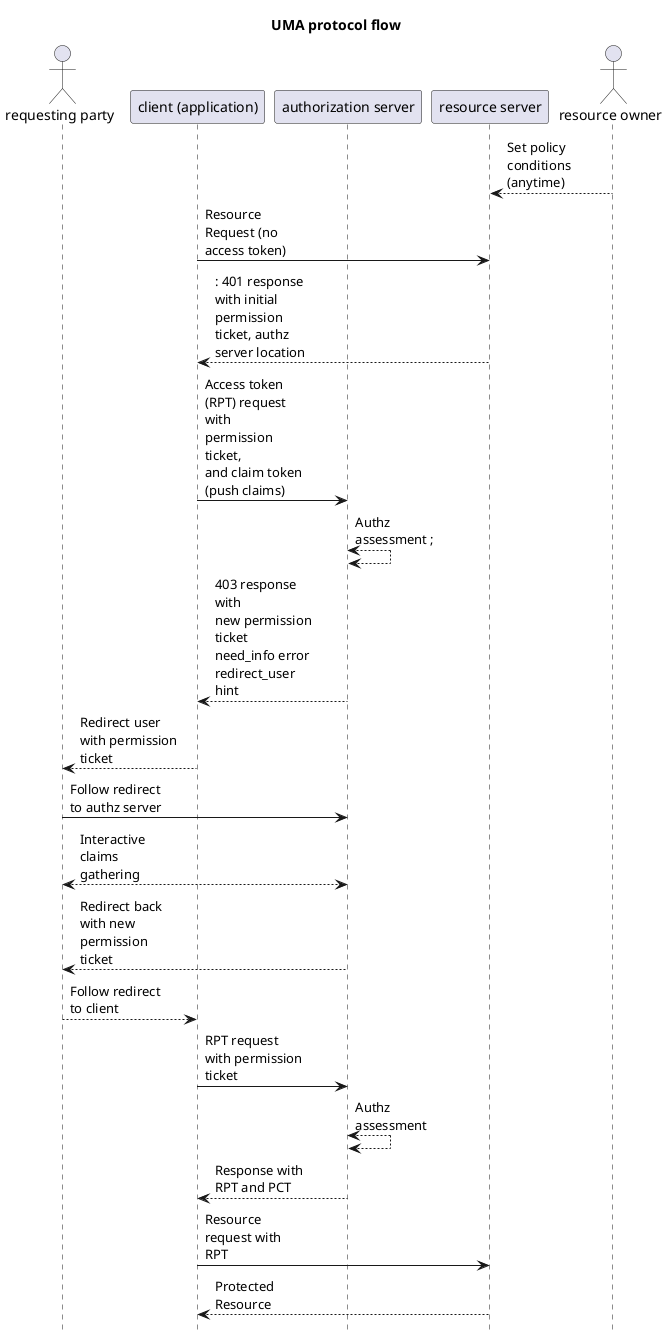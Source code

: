 @startuml
hide footbox
skinparam maxMessageSize 100

title UMA protocol flow
actor requester as "requesting party" 
participant client as "client (application)"
participant authorization as "authorization server"
participant resource as "resource server"
actor user as "resource owner"

user --> resource: Set policy conditions (anytime)
 
client -> resource :  Resource Request (no access token)
return : 401 response with initial permission ticket, authz server location 
client -> authorization: Access token (RPT) request with \npermission ticket, \nand claim token (push claims) 
authorization  <---> authorization: Authz assessment ;
authorization--> client : 403 response with \nnew permission ticket \nneed_info error \nredirect_user hint 
client --> requester :Redirect user with permission ticket 
requester -> authorization :Follow redirect to authz server 
authorization <---> requester: Interactive claims gathering    
authorization--> requester :Redirect back with new permission ticket     
requester --> client:Follow redirect to client 
client -> authorization : RPT request with permission ticket 
authorization <--> authorization : Authz assessment 
authorization --> client : Response with RPT and PCT 
client -> resource : Resource request with RPT 
resource --> client : Protected Resource
 @enduml
